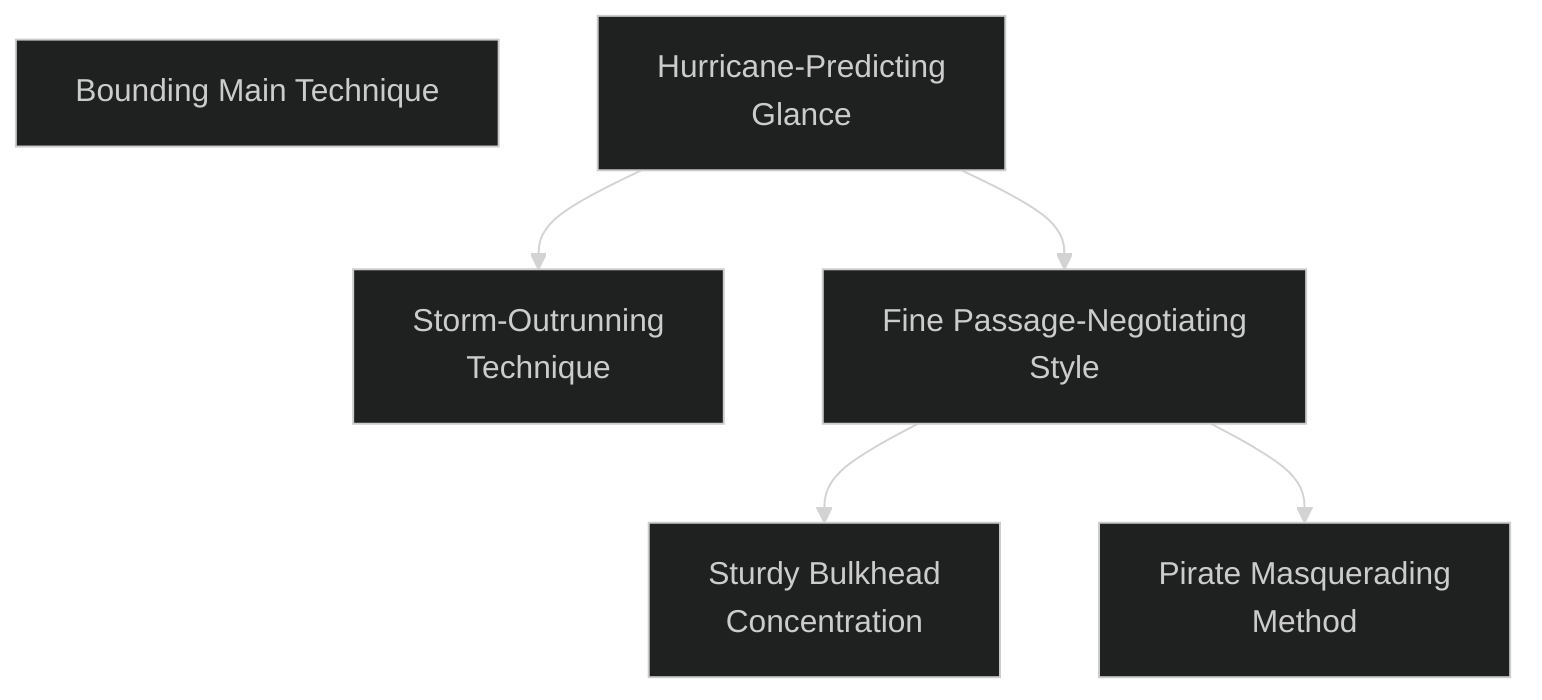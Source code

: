 ---
config:
  theme: dark
---
flowchart TD

    bounding_main_technique[Bounding Main Technique]
    click bounding_main_technique callback "
        Bounding Main Technique<br>
        <br>
        Cost: 5 motes<br>
        Duration: 1 hour<br>
        Type: Supplemental<br>
        Minimum Sail: 2<br>
        Minimum Essence: 1<br>
        Prerequisite Charms: None<br>
        <br>
        Dynasts attuned to Water can become some of the
        world's greatest sailors. The Charm makes every sailing
        task just a little bit easier: The wind doesn't die or shift at
        awkward moments, there always seems to be a current in
        the desirable direction, and crewmembers do their jobs
        with skill and efficiency.<br>
        In game terms, every two successes rolled with this
        Charm (rounded up) cancel out one difficulty penalty
        from a Sail-based feat. Thus, if the Storyteller rules that
        threading the narrow, stormy Straits of Hell normally
        would be difficulty 3, one or two successes with this Charm
        would reduce the difficulty to 2, and three or four successes
        would reduce the task to normal difficulty. The player
        must still make Ability rolls and gain at least a simple
        success for tasks, but does not suffer penalties for adverse
        conditions.<br>
        Multiple characters cannot add together successes
        rolled for this Charm. Only the roll with the greatest
        number of successes counts. For instance, if two characters
        both use Bounding Main Technique and one rolls two
        successes while the other rolls three, only the second
        character's Charm has any effect.<br>
        Cascade Charms:<br>
        • A more powerful version of this Charm extends
        over multiple ships, at least if they stay fairly close together.<br>
        • A more skilled and powerful sailor could reverse this
        Charm and use it against an enemy, adding difficulty
        penalties for any sailing task. On the high sea, this merely
        hinders a ship— it doesn't move as quickly, the crew seems
        clumsy and stupid, and so on. Moderately risky tasks (such
        as sailing a narrow passage between rocky shoals) can
        become incredibly dangerous.
        "

    hurricane_predicting_glance[Hurricane-Predicting<br>Glance]
    click hurricane_predicting_glance callback "
        Hurricane-Predicting Glance<br>
        <br>
        Cost: 1 mote<br>
        Duration: Instant<br>
        Type: Simple<br>
        Minimum Sail: 2<br>
        Minimum Essence: 1<br>
        Prerequisite Charms: None<br>
        <br>
        With a look at the sky, the Exalted can predict the
        weather for the next day or so; his empathy with the
        currents of the ocean and air give him real prescience
        regarding the weather. The Charm will fail if the local
        weather is changing in response to a magical event or
        sorcery; this Charm only describes to the character
        what the natural weather will be if nothing unusual
        takes place. Perceptive Dragon-Blooded can sometimes
        use this Charm to predict events other than the
        weather: If, for instance, Admiral Potan's fleet is pre-
        paring to sail on a rebellious prefecture as soon as a
        storm breaks, the user of this Charm can predict
        exactly when they will set sail. And impossibly heavy
        clouds appearing out of clear blue skies might be a
        harbinger of an impending volcanic eruption. This
        Charm only works when the character is on the water;
        it fails when the Exalted's feet are on land.
        "

    storm_outrunning_technique[Storm-Outrunning<br>Technique]
    hurricane_predicting_glance --> storm_outrunning_technique
    click storm_outrunning_technique callback "
        Storm-Outrunning Technique<br>
        <br>
        Cost: 3 motes<br>
        Duration: One scene<br>
        Type: Simple<br>
        Minimum Sail: 3<br>
        Minimum Essence: 2<br>
        Prerequisite Charms: Hurricane-Predicting Glance<br>
        <br>
        When time is of the essence and getting a ship into
        safe harbor is more important than the crew's rest and
        safety, a captain or pilot with Storm-Outrunning Technique
        is essential to survival and success. This Charm
        allows a ship's officer to double that ship's rate of
        movement for the current scene. This may enable a
        small ship to beat an enemy fleet to a friendly port,
        giving the city some warning; it may let a ship beat a
        storm to safety; or it may let a crew of merchants beat
        a rival to a choice port. To activate the Charm, the
        Exalt need only spend the necessary Essence. The
        greatly increased speed may require one or more Sail
        rolls, especially if the ship cruises through hazardous
        waters at double normal velocity. Also, note that if
        this Charm is used from the deck of a becalmed sailing
        ship it will have no effect, as a speed of zero, when
        doubled, remains zero.
        "

    fine_passage_negotiating_style[Fine Passage-Negotiating<br>Style]
    hurricane_predicting_glance --> fine_passage_negotiating_style
    click fine_passage_negotiating_style callback "
        Fine Passage-Negotiating Style<br>
        <br>
        Cost: 3 motes<br>
        Duration: One scene<br>
        Type: Reflexive<br>
        Minimum Sail: 4<br>
        Minimum Essence: 2<br>
        Prerequisite Charms: Hurricane Predicting Glance<br>
        <br>
        The finest captains and pilots can thread their ships
        through the most dangerous patches of sea, avoiding
        submerged hazards with flair and panache. This Charm is
        the source of more than one pilot's reputation. With it, an
        Exalt gains an instinctive knowledge of any submerged
        hazards within five miles of the ship's current location, as
        well as the prevailing current, danger spots and safe channels
        in the same radius. The net effect of this knowledge is
        that the pilot's Sail dice pool improves by three dice for the
        remainder of the scene for the purpose of avoiding hazards.
        This Charm does not directly protect the ship from such
        hazards: If the pilot makes a bad mistake, the hull might
        still be rent asunder. It also does not give its user any special
        awareness of the activities of other characters: It cannot
        point out an ambush in a narrow passage or the impending
        arrival of an enemy vessel.
        "

    sturdy_bulkhead_concentration[Sturdy Bulkhead<br>Concentration]
    fine_passage_negotiating_style --> sturdy_bulkhead_concentration
    click sturdy_bulkhead_concentration callback "
        Sturdy Bulkhead Concentration<br>
        <br>
        Cost: 3 motes<br>
        Duration: One scene<br>
        Type: Simple<br>
        Minimum Sail: 4<br>
        Minimum Essence: 3<br>
        Prerequisite Charms: Fine Passage Negotiating Style<br>
        <br>
        A Charm favored by Wood-aspected sailors, Sturdy
        Bulkhead Concentration enhances the strength of a ship's
        hull without making it heavier. When this Charm is
        active, the hull gains three additional health levels and 2
        additional soak. The benefit only remains as long as the
        Exalted who activated the Charm remains aboard the
        vessel. To activate the Charm, the character needs only to
        spend the necessary Essence while aboard the ship.
        "

    pirate_masquerading_method[Pirate Masquerading<br>Method]
    fine_passage_negotiating_style --> pirate_masquerading_method
    click pirate_masquerading_method callback "
        Pirate Masquerading Method<br>
        <br>
        Cost: 3 motes<br>
        Duration: One scene<br>
        Type: Simple<br>
        Minimum Sail: 5<br>
        Minimum Essence: 3<br>
        Prerequisite Charms: Fine Passage Negotiating Style<br>
        <br>
        Whenever a ship under the command of a Dragon-Blooded
        with this Charm comes into contact with hostile ships
        of any stripe, it is temporarily camouflaged as a ship of that
        allegiance: The ship appears to be a merchantman to those
        aboard merchantmen; it looks as a pirate ship does to pirates;
        and so on. The Charm is largely a visual illusion — the vessel's
        flag changes its appearance, and the crew appears, from a
        distance, to be the appropriate sort of crew for a ship of its type.
        The Charm does not change the line of the ship itself, so one
        cannot, for instance, hide an imperial dreadnought among
        fishing smacks and expect to go unnoticed. The Charm also
        fails should any viewer set foot upon the ship; visitors and
        raiders see the ship as it really is, once they are aboard it.
        "
